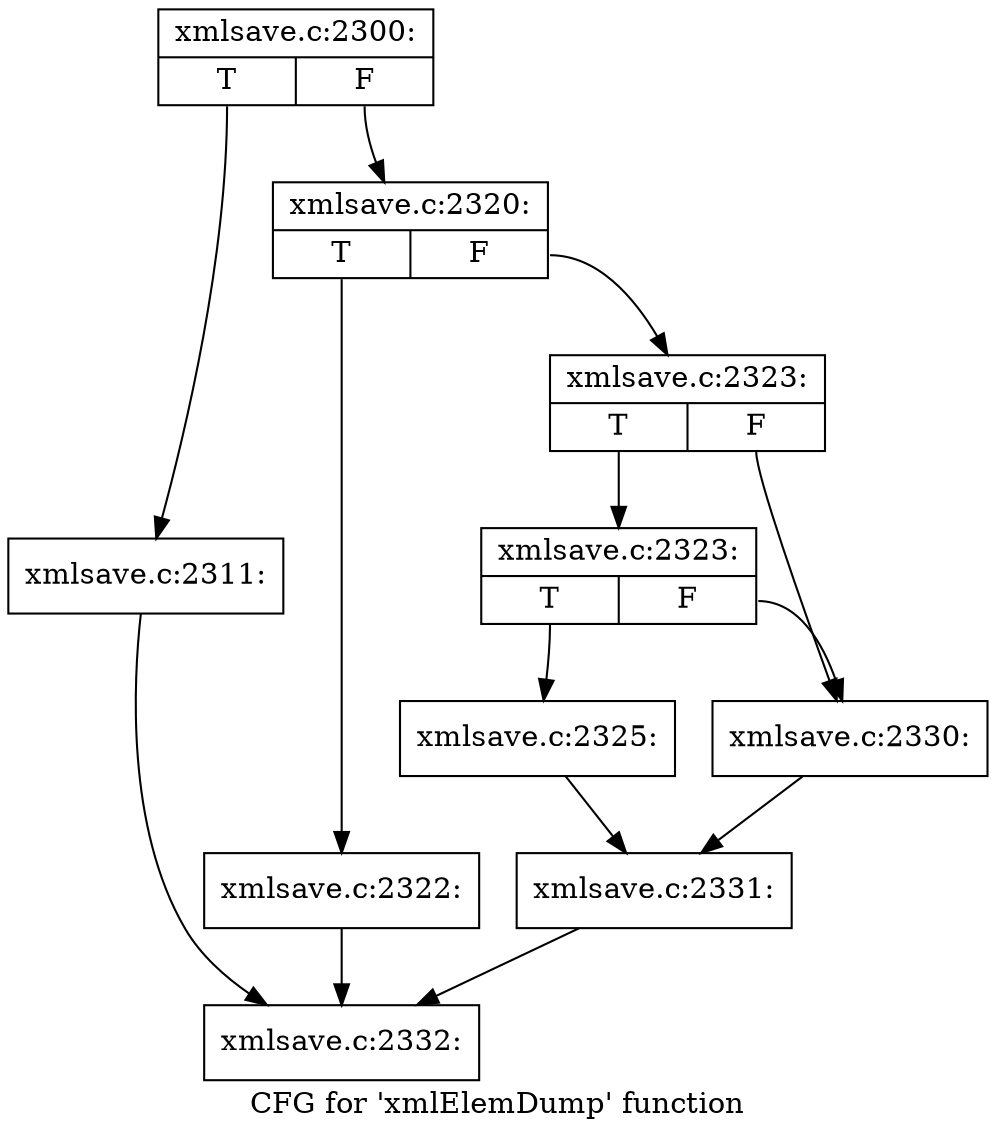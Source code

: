 digraph "CFG for 'xmlElemDump' function" {
	label="CFG for 'xmlElemDump' function";

	Node0x575c660 [shape=record,label="{xmlsave.c:2300:|{<s0>T|<s1>F}}"];
	Node0x575c660:s0 -> Node0x5760ec0;
	Node0x575c660:s1 -> Node0x5760f10;
	Node0x5760ec0 [shape=record,label="{xmlsave.c:2311:}"];
	Node0x5760ec0 -> Node0x5759240;
	Node0x5760f10 [shape=record,label="{xmlsave.c:2320:|{<s0>T|<s1>F}}"];
	Node0x5760f10:s0 -> Node0x5761c30;
	Node0x5760f10:s1 -> Node0x5761fd0;
	Node0x5761c30 [shape=record,label="{xmlsave.c:2322:}"];
	Node0x5761c30 -> Node0x5759240;
	Node0x5761fd0 [shape=record,label="{xmlsave.c:2323:|{<s0>T|<s1>F}}"];
	Node0x5761fd0:s0 -> Node0x57622e0;
	Node0x5761fd0:s1 -> Node0x5762290;
	Node0x57622e0 [shape=record,label="{xmlsave.c:2323:|{<s0>T|<s1>F}}"];
	Node0x57622e0:s0 -> Node0x57621f0;
	Node0x57622e0:s1 -> Node0x5762290;
	Node0x57621f0 [shape=record,label="{xmlsave.c:2325:}"];
	Node0x57621f0 -> Node0x5762240;
	Node0x5762290 [shape=record,label="{xmlsave.c:2330:}"];
	Node0x5762290 -> Node0x5762240;
	Node0x5762240 [shape=record,label="{xmlsave.c:2331:}"];
	Node0x5762240 -> Node0x5759240;
	Node0x5759240 [shape=record,label="{xmlsave.c:2332:}"];
}
